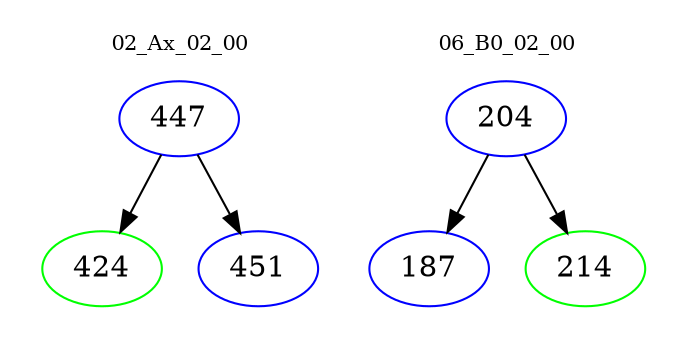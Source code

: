 digraph{
subgraph cluster_0 {
color = white
label = "02_Ax_02_00";
fontsize=10;
T0_447 [label="447", color="blue"]
T0_447 -> T0_424 [color="black"]
T0_424 [label="424", color="green"]
T0_447 -> T0_451 [color="black"]
T0_451 [label="451", color="blue"]
}
subgraph cluster_1 {
color = white
label = "06_B0_02_00";
fontsize=10;
T1_204 [label="204", color="blue"]
T1_204 -> T1_187 [color="black"]
T1_187 [label="187", color="blue"]
T1_204 -> T1_214 [color="black"]
T1_214 [label="214", color="green"]
}
}
